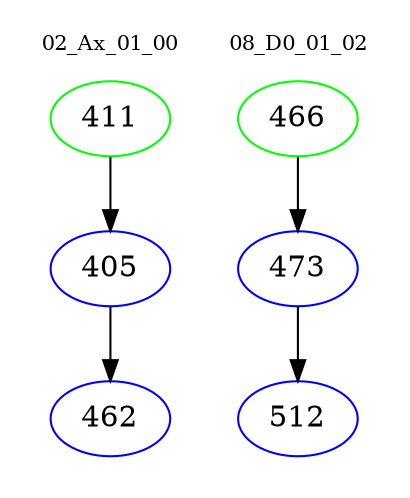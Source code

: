 digraph{
subgraph cluster_0 {
color = white
label = "02_Ax_01_00";
fontsize=10;
T0_411 [label="411", color="green"]
T0_411 -> T0_405 [color="black"]
T0_405 [label="405", color="blue"]
T0_405 -> T0_462 [color="black"]
T0_462 [label="462", color="blue"]
}
subgraph cluster_1 {
color = white
label = "08_D0_01_02";
fontsize=10;
T1_466 [label="466", color="green"]
T1_466 -> T1_473 [color="black"]
T1_473 [label="473", color="blue"]
T1_473 -> T1_512 [color="black"]
T1_512 [label="512", color="blue"]
}
}
